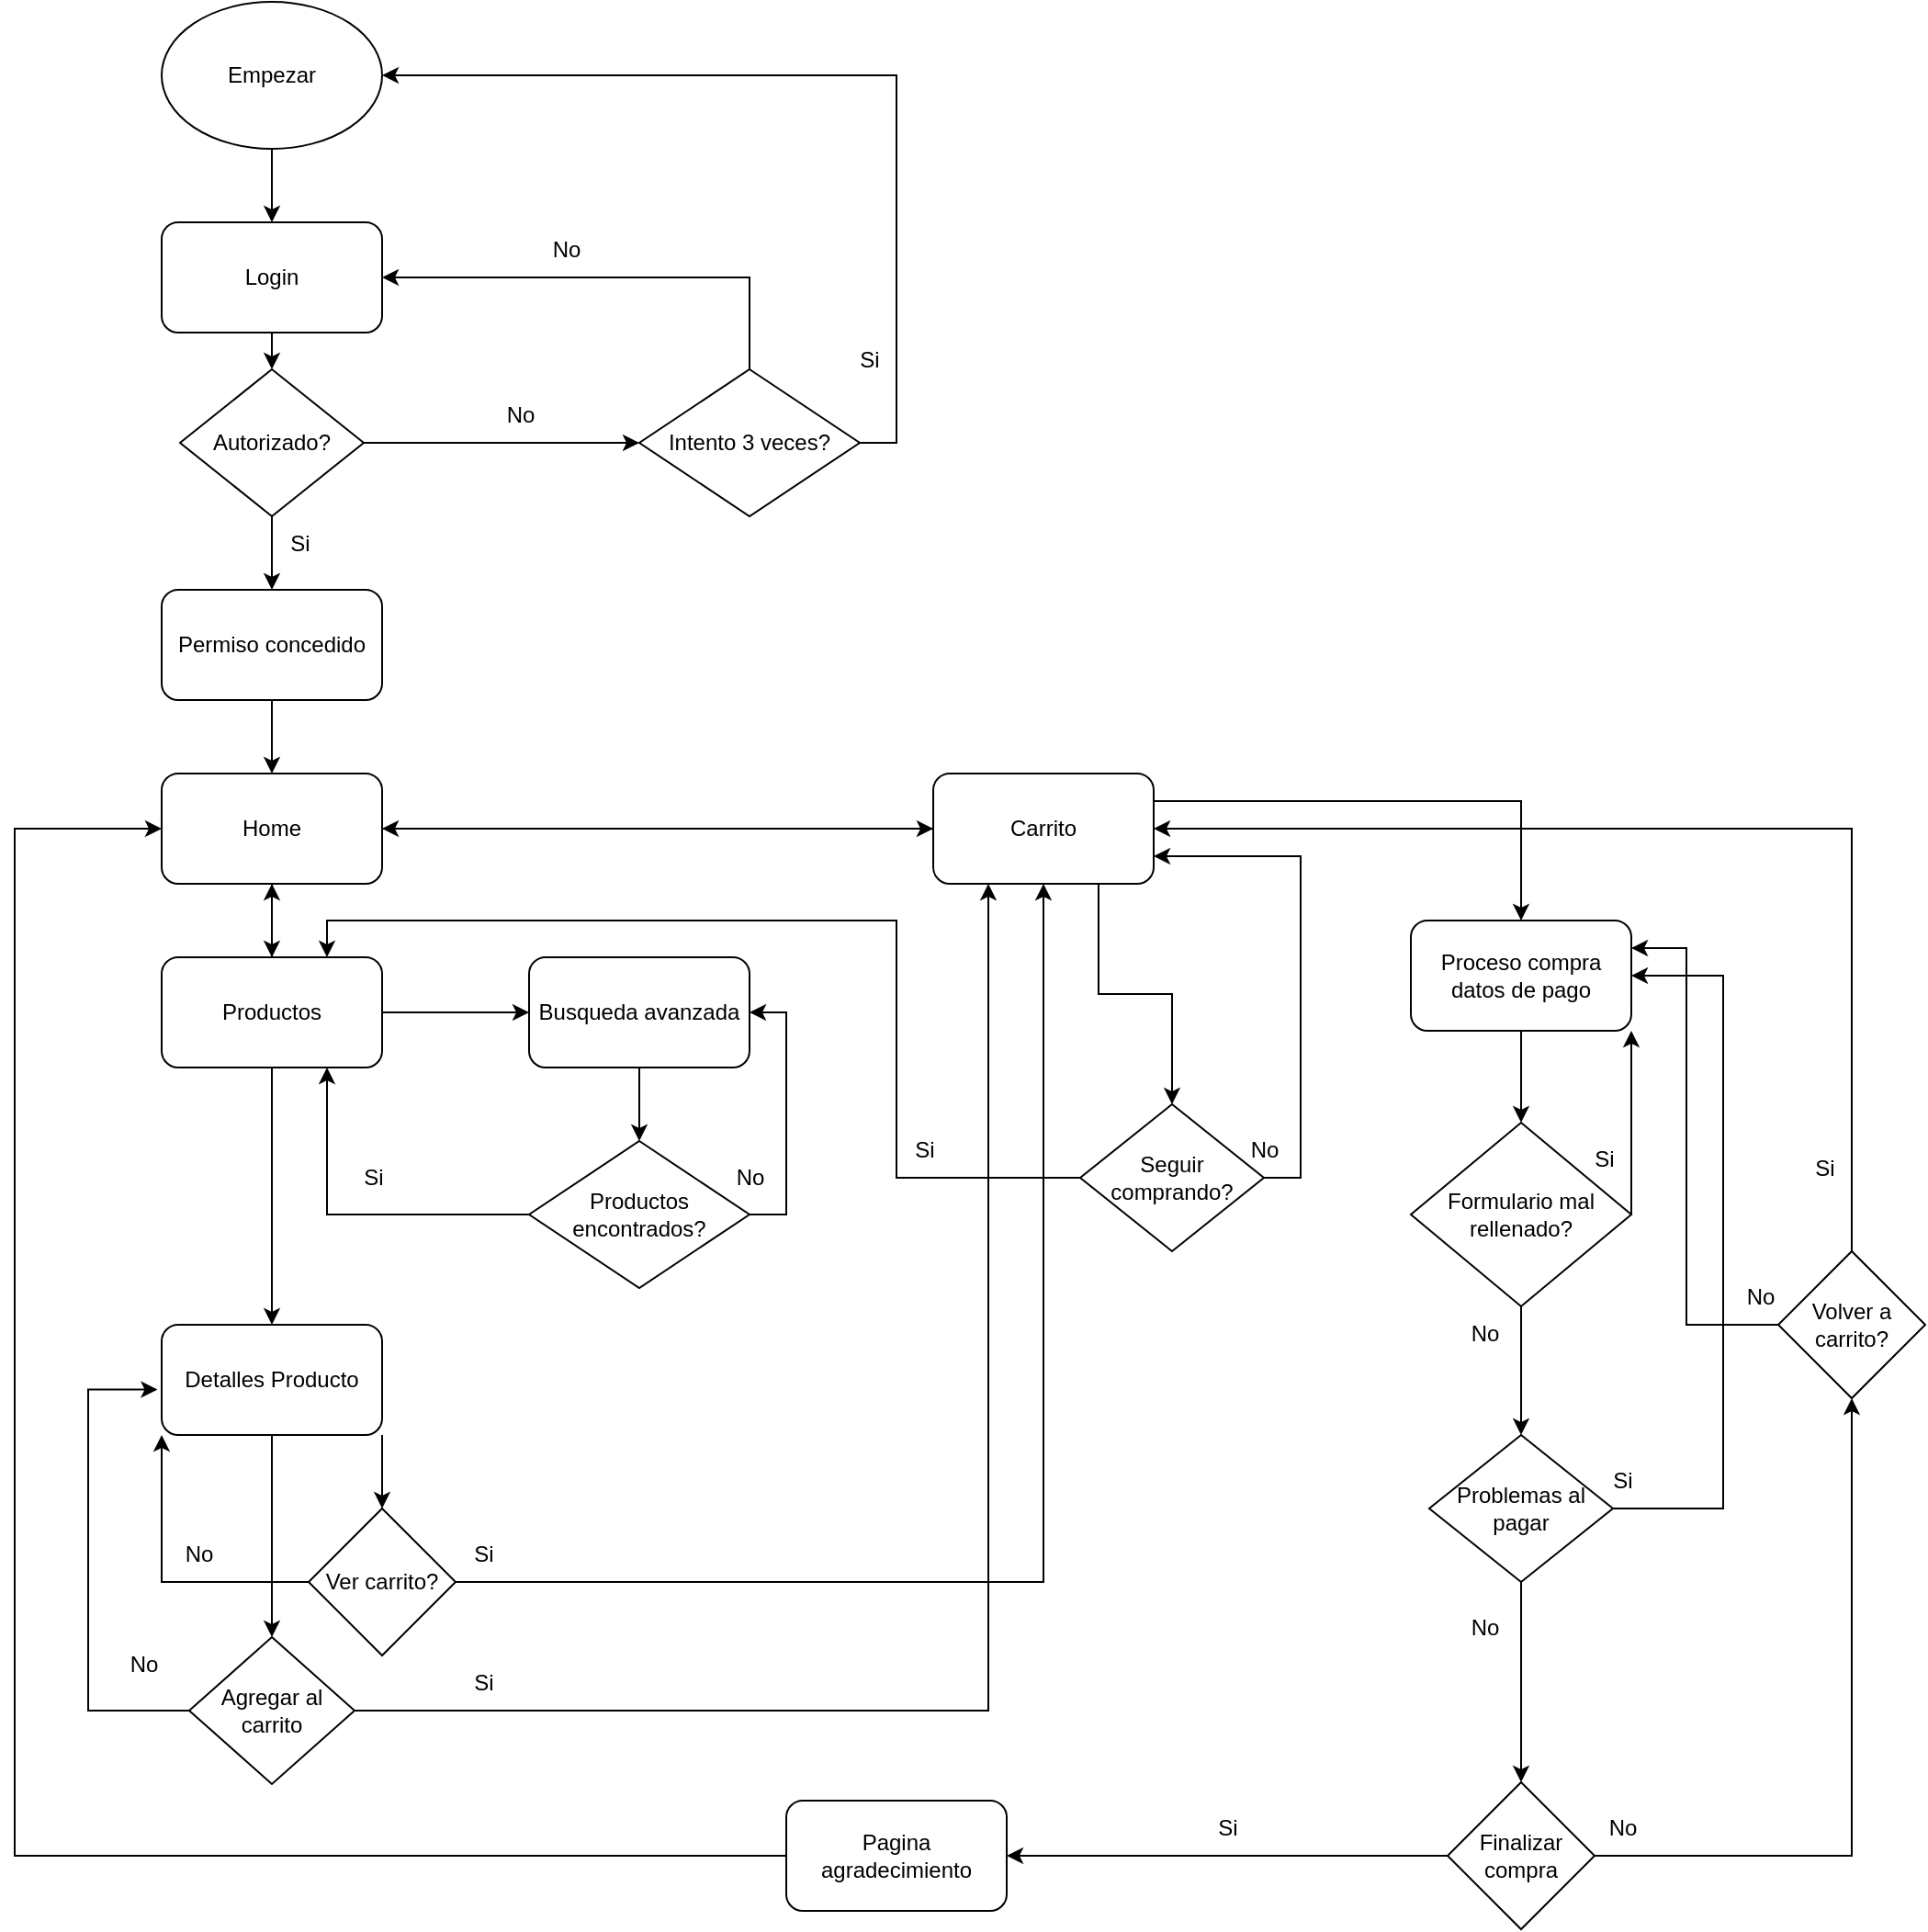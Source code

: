 <mxfile version="24.7.17">
  <diagram name="Página-1" id="dxTI5QcAwoIdAokE-16Z">
    <mxGraphModel dx="1912" dy="1053" grid="1" gridSize="10" guides="1" tooltips="1" connect="1" arrows="1" fold="1" page="1" pageScale="1" pageWidth="827" pageHeight="1169" math="0" shadow="0">
      <root>
        <mxCell id="0" />
        <mxCell id="1" parent="0" />
        <mxCell id="Z22wwGDXVnH-fLzOGlj2-13" style="edgeStyle=orthogonalEdgeStyle;rounded=0;orthogonalLoop=1;jettySize=auto;html=1;exitX=0.5;exitY=1;exitDx=0;exitDy=0;entryX=0.5;entryY=0;entryDx=0;entryDy=0;" parent="1" source="Z22wwGDXVnH-fLzOGlj2-1" target="Z22wwGDXVnH-fLzOGlj2-2" edge="1">
          <mxGeometry relative="1" as="geometry" />
        </mxCell>
        <mxCell id="Z22wwGDXVnH-fLzOGlj2-1" value="Empezar" style="ellipse;whiteSpace=wrap;html=1;" parent="1" vertex="1">
          <mxGeometry x="120" y="120" width="120" height="80" as="geometry" />
        </mxCell>
        <mxCell id="Z22wwGDXVnH-fLzOGlj2-12" style="edgeStyle=orthogonalEdgeStyle;rounded=0;orthogonalLoop=1;jettySize=auto;html=1;exitX=0.5;exitY=1;exitDx=0;exitDy=0;entryX=0.5;entryY=0;entryDx=0;entryDy=0;" parent="1" source="Z22wwGDXVnH-fLzOGlj2-2" target="Z22wwGDXVnH-fLzOGlj2-4" edge="1">
          <mxGeometry relative="1" as="geometry" />
        </mxCell>
        <mxCell id="Z22wwGDXVnH-fLzOGlj2-2" value="Login" style="rounded=1;whiteSpace=wrap;html=1;" parent="1" vertex="1">
          <mxGeometry x="120" y="240" width="120" height="60" as="geometry" />
        </mxCell>
        <mxCell id="Z22wwGDXVnH-fLzOGlj2-11" style="edgeStyle=orthogonalEdgeStyle;rounded=0;orthogonalLoop=1;jettySize=auto;html=1;exitX=1;exitY=0.5;exitDx=0;exitDy=0;entryX=0;entryY=0.5;entryDx=0;entryDy=0;" parent="1" source="Z22wwGDXVnH-fLzOGlj2-4" target="Z22wwGDXVnH-fLzOGlj2-5" edge="1">
          <mxGeometry relative="1" as="geometry" />
        </mxCell>
        <mxCell id="Z22wwGDXVnH-fLzOGlj2-14" style="edgeStyle=orthogonalEdgeStyle;rounded=0;orthogonalLoop=1;jettySize=auto;html=1;exitX=0.5;exitY=1;exitDx=0;exitDy=0;entryX=0.5;entryY=0;entryDx=0;entryDy=0;" parent="1" source="Z22wwGDXVnH-fLzOGlj2-4" target="Z22wwGDXVnH-fLzOGlj2-6" edge="1">
          <mxGeometry relative="1" as="geometry" />
        </mxCell>
        <mxCell id="Z22wwGDXVnH-fLzOGlj2-4" value="Autorizado?" style="rhombus;whiteSpace=wrap;html=1;" parent="1" vertex="1">
          <mxGeometry x="130" y="320" width="100" height="80" as="geometry" />
        </mxCell>
        <mxCell id="Z22wwGDXVnH-fLzOGlj2-9" style="edgeStyle=orthogonalEdgeStyle;rounded=0;orthogonalLoop=1;jettySize=auto;html=1;exitX=1;exitY=0.5;exitDx=0;exitDy=0;entryX=1;entryY=0.5;entryDx=0;entryDy=0;" parent="1" source="Z22wwGDXVnH-fLzOGlj2-5" target="Z22wwGDXVnH-fLzOGlj2-1" edge="1">
          <mxGeometry relative="1" as="geometry" />
        </mxCell>
        <mxCell id="Z22wwGDXVnH-fLzOGlj2-10" style="edgeStyle=orthogonalEdgeStyle;rounded=0;orthogonalLoop=1;jettySize=auto;html=1;exitX=0.5;exitY=0;exitDx=0;exitDy=0;entryX=1;entryY=0.5;entryDx=0;entryDy=0;" parent="1" source="Z22wwGDXVnH-fLzOGlj2-5" target="Z22wwGDXVnH-fLzOGlj2-2" edge="1">
          <mxGeometry relative="1" as="geometry" />
        </mxCell>
        <mxCell id="Z22wwGDXVnH-fLzOGlj2-5" value="Intento 3 veces?" style="rhombus;whiteSpace=wrap;html=1;" parent="1" vertex="1">
          <mxGeometry x="380" y="320" width="120" height="80" as="geometry" />
        </mxCell>
        <mxCell id="Z22wwGDXVnH-fLzOGlj2-29" style="edgeStyle=orthogonalEdgeStyle;rounded=0;orthogonalLoop=1;jettySize=auto;html=1;exitX=0.5;exitY=1;exitDx=0;exitDy=0;entryX=0.5;entryY=0;entryDx=0;entryDy=0;" parent="1" source="Z22wwGDXVnH-fLzOGlj2-6" target="Z22wwGDXVnH-fLzOGlj2-28" edge="1">
          <mxGeometry relative="1" as="geometry" />
        </mxCell>
        <mxCell id="Z22wwGDXVnH-fLzOGlj2-6" value="Permiso concedido" style="rounded=1;whiteSpace=wrap;html=1;" parent="1" vertex="1">
          <mxGeometry x="120" y="440" width="120" height="60" as="geometry" />
        </mxCell>
        <mxCell id="Z22wwGDXVnH-fLzOGlj2-19" value="Si" style="text;html=1;align=center;verticalAlign=middle;resizable=0;points=[];autosize=1;strokeColor=none;fillColor=none;" parent="1" vertex="1">
          <mxGeometry x="220" y="745" width="30" height="30" as="geometry" />
        </mxCell>
        <mxCell id="Z22wwGDXVnH-fLzOGlj2-20" value="No" style="text;html=1;align=center;verticalAlign=middle;resizable=0;points=[];autosize=1;strokeColor=none;fillColor=none;" parent="1" vertex="1">
          <mxGeometry x="90" y="1010" width="40" height="30" as="geometry" />
        </mxCell>
        <mxCell id="Z22wwGDXVnH-fLzOGlj2-21" value="Si" style="text;html=1;align=center;verticalAlign=middle;resizable=0;points=[];autosize=1;strokeColor=none;fillColor=none;" parent="1" vertex="1">
          <mxGeometry x="890" y="735" width="30" height="30" as="geometry" />
        </mxCell>
        <mxCell id="Z22wwGDXVnH-fLzOGlj2-22" value="Si" style="text;html=1;align=center;verticalAlign=middle;resizable=0;points=[];autosize=1;strokeColor=none;fillColor=none;" parent="1" vertex="1">
          <mxGeometry x="180" y="400" width="30" height="30" as="geometry" />
        </mxCell>
        <mxCell id="Z22wwGDXVnH-fLzOGlj2-23" value="Si" style="text;html=1;align=center;verticalAlign=middle;resizable=0;points=[];autosize=1;strokeColor=none;fillColor=none;" parent="1" vertex="1">
          <mxGeometry x="490" y="300" width="30" height="30" as="geometry" />
        </mxCell>
        <mxCell id="Z22wwGDXVnH-fLzOGlj2-24" value="No" style="text;html=1;align=center;verticalAlign=middle;resizable=0;points=[];autosize=1;strokeColor=none;fillColor=none;" parent="1" vertex="1">
          <mxGeometry x="820" y="990" width="40" height="30" as="geometry" />
        </mxCell>
        <mxCell id="Z22wwGDXVnH-fLzOGlj2-25" value="No" style="text;html=1;align=center;verticalAlign=middle;resizable=0;points=[];autosize=1;strokeColor=none;fillColor=none;" parent="1" vertex="1">
          <mxGeometry x="320" y="240" width="40" height="30" as="geometry" />
        </mxCell>
        <mxCell id="Z22wwGDXVnH-fLzOGlj2-26" value="No" style="text;html=1;align=center;verticalAlign=middle;resizable=0;points=[];autosize=1;strokeColor=none;fillColor=none;" parent="1" vertex="1">
          <mxGeometry x="295" y="330" width="40" height="30" as="geometry" />
        </mxCell>
        <mxCell id="Z22wwGDXVnH-fLzOGlj2-39" style="edgeStyle=orthogonalEdgeStyle;rounded=0;orthogonalLoop=1;jettySize=auto;html=1;" parent="1" source="Z22wwGDXVnH-fLzOGlj2-28" edge="1">
          <mxGeometry relative="1" as="geometry">
            <mxPoint x="180" y="640" as="targetPoint" />
          </mxGeometry>
        </mxCell>
        <mxCell id="Z22wwGDXVnH-fLzOGlj2-50" style="edgeStyle=orthogonalEdgeStyle;rounded=0;orthogonalLoop=1;jettySize=auto;html=1;" parent="1" source="Z22wwGDXVnH-fLzOGlj2-28" edge="1">
          <mxGeometry relative="1" as="geometry">
            <mxPoint x="540" y="570" as="targetPoint" />
          </mxGeometry>
        </mxCell>
        <mxCell id="Z22wwGDXVnH-fLzOGlj2-28" value="Home" style="rounded=1;whiteSpace=wrap;html=1;" parent="1" vertex="1">
          <mxGeometry x="120" y="540" width="120" height="60" as="geometry" />
        </mxCell>
        <mxCell id="Z22wwGDXVnH-fLzOGlj2-37" style="edgeStyle=orthogonalEdgeStyle;rounded=0;orthogonalLoop=1;jettySize=auto;html=1;exitX=1;exitY=0.5;exitDx=0;exitDy=0;entryX=0;entryY=0.5;entryDx=0;entryDy=0;" parent="1" source="Z22wwGDXVnH-fLzOGlj2-30" target="Z22wwGDXVnH-fLzOGlj2-31" edge="1">
          <mxGeometry relative="1" as="geometry" />
        </mxCell>
        <mxCell id="Z22wwGDXVnH-fLzOGlj2-38" style="edgeStyle=orthogonalEdgeStyle;rounded=0;orthogonalLoop=1;jettySize=auto;html=1;exitX=0.5;exitY=0;exitDx=0;exitDy=0;entryX=0.5;entryY=1;entryDx=0;entryDy=0;" parent="1" source="Z22wwGDXVnH-fLzOGlj2-30" target="Z22wwGDXVnH-fLzOGlj2-28" edge="1">
          <mxGeometry relative="1" as="geometry">
            <Array as="points">
              <mxPoint x="180" y="640" />
              <mxPoint x="180" y="640" />
            </Array>
          </mxGeometry>
        </mxCell>
        <mxCell id="Z22wwGDXVnH-fLzOGlj2-43" style="edgeStyle=orthogonalEdgeStyle;rounded=0;orthogonalLoop=1;jettySize=auto;html=1;exitX=0.5;exitY=1;exitDx=0;exitDy=0;entryX=0.5;entryY=0;entryDx=0;entryDy=0;" parent="1" source="Z22wwGDXVnH-fLzOGlj2-30" target="Z22wwGDXVnH-fLzOGlj2-42" edge="1">
          <mxGeometry relative="1" as="geometry" />
        </mxCell>
        <mxCell id="Z22wwGDXVnH-fLzOGlj2-30" value="Productos" style="rounded=1;whiteSpace=wrap;html=1;" parent="1" vertex="1">
          <mxGeometry x="120" y="640" width="120" height="60" as="geometry" />
        </mxCell>
        <mxCell id="Z22wwGDXVnH-fLzOGlj2-40" style="edgeStyle=orthogonalEdgeStyle;rounded=0;orthogonalLoop=1;jettySize=auto;html=1;exitX=0.5;exitY=1;exitDx=0;exitDy=0;entryX=0.5;entryY=0;entryDx=0;entryDy=0;" parent="1" source="Z22wwGDXVnH-fLzOGlj2-31" target="Z22wwGDXVnH-fLzOGlj2-35" edge="1">
          <mxGeometry relative="1" as="geometry" />
        </mxCell>
        <mxCell id="Z22wwGDXVnH-fLzOGlj2-31" value="Busqueda avanzada" style="rounded=1;whiteSpace=wrap;html=1;" parent="1" vertex="1">
          <mxGeometry x="320" y="640" width="120" height="60" as="geometry" />
        </mxCell>
        <mxCell id="Z22wwGDXVnH-fLzOGlj2-88" style="edgeStyle=orthogonalEdgeStyle;rounded=0;orthogonalLoop=1;jettySize=auto;html=1;exitX=0;exitY=0.5;exitDx=0;exitDy=0;entryX=0;entryY=0.5;entryDx=0;entryDy=0;" parent="1" source="Z22wwGDXVnH-fLzOGlj2-32" target="Z22wwGDXVnH-fLzOGlj2-28" edge="1">
          <mxGeometry relative="1" as="geometry">
            <mxPoint x="14.706" y="570" as="targetPoint" />
            <Array as="points">
              <mxPoint x="40" y="1129" />
              <mxPoint x="40" y="570" />
            </Array>
          </mxGeometry>
        </mxCell>
        <mxCell id="Z22wwGDXVnH-fLzOGlj2-32" value="Pagina agradecimiento" style="rounded=1;whiteSpace=wrap;html=1;" parent="1" vertex="1">
          <mxGeometry x="460" y="1099" width="120" height="60" as="geometry" />
        </mxCell>
        <mxCell id="Z22wwGDXVnH-fLzOGlj2-84" style="edgeStyle=orthogonalEdgeStyle;rounded=0;orthogonalLoop=1;jettySize=auto;html=1;exitX=1;exitY=0.5;exitDx=0;exitDy=0;entryX=0.5;entryY=1;entryDx=0;entryDy=0;" parent="1" source="Z22wwGDXVnH-fLzOGlj2-34" target="Z22wwGDXVnH-fLzOGlj2-78" edge="1">
          <mxGeometry relative="1" as="geometry" />
        </mxCell>
        <mxCell id="Z22wwGDXVnH-fLzOGlj2-87" style="edgeStyle=orthogonalEdgeStyle;rounded=0;orthogonalLoop=1;jettySize=auto;html=1;exitX=0;exitY=0.5;exitDx=0;exitDy=0;entryX=1;entryY=0.5;entryDx=0;entryDy=0;" parent="1" source="Z22wwGDXVnH-fLzOGlj2-34" target="Z22wwGDXVnH-fLzOGlj2-32" edge="1">
          <mxGeometry relative="1" as="geometry" />
        </mxCell>
        <mxCell id="Z22wwGDXVnH-fLzOGlj2-34" value="Finalizar compra" style="rhombus;whiteSpace=wrap;html=1;" parent="1" vertex="1">
          <mxGeometry x="820" y="1089" width="80" height="80" as="geometry" />
        </mxCell>
        <mxCell id="Z22wwGDXVnH-fLzOGlj2-36" style="edgeStyle=orthogonalEdgeStyle;rounded=0;orthogonalLoop=1;jettySize=auto;html=1;exitX=0;exitY=0.5;exitDx=0;exitDy=0;entryX=0.75;entryY=1;entryDx=0;entryDy=0;" parent="1" source="Z22wwGDXVnH-fLzOGlj2-35" target="Z22wwGDXVnH-fLzOGlj2-30" edge="1">
          <mxGeometry relative="1" as="geometry" />
        </mxCell>
        <mxCell id="Z22wwGDXVnH-fLzOGlj2-45" style="edgeStyle=orthogonalEdgeStyle;rounded=0;orthogonalLoop=1;jettySize=auto;html=1;exitX=1;exitY=0.5;exitDx=0;exitDy=0;entryX=1;entryY=0.5;entryDx=0;entryDy=0;" parent="1" source="Z22wwGDXVnH-fLzOGlj2-35" target="Z22wwGDXVnH-fLzOGlj2-31" edge="1">
          <mxGeometry relative="1" as="geometry" />
        </mxCell>
        <mxCell id="Z22wwGDXVnH-fLzOGlj2-35" value="Productos encontrados?" style="rhombus;whiteSpace=wrap;html=1;" parent="1" vertex="1">
          <mxGeometry x="320" y="740" width="120" height="80" as="geometry" />
        </mxCell>
        <mxCell id="Z22wwGDXVnH-fLzOGlj2-52" style="edgeStyle=orthogonalEdgeStyle;rounded=0;orthogonalLoop=1;jettySize=auto;html=1;exitX=1;exitY=1;exitDx=0;exitDy=0;entryX=0.5;entryY=0;entryDx=0;entryDy=0;" parent="1" source="Z22wwGDXVnH-fLzOGlj2-42" target="Z22wwGDXVnH-fLzOGlj2-46" edge="1">
          <mxGeometry relative="1" as="geometry" />
        </mxCell>
        <mxCell id="Z22wwGDXVnH-fLzOGlj2-73" style="edgeStyle=orthogonalEdgeStyle;rounded=0;orthogonalLoop=1;jettySize=auto;html=1;exitX=0.5;exitY=1;exitDx=0;exitDy=0;" parent="1" source="Z22wwGDXVnH-fLzOGlj2-42" target="Z22wwGDXVnH-fLzOGlj2-47" edge="1">
          <mxGeometry relative="1" as="geometry" />
        </mxCell>
        <mxCell id="Z22wwGDXVnH-fLzOGlj2-42" value="Detalles Producto" style="rounded=1;whiteSpace=wrap;html=1;" parent="1" vertex="1">
          <mxGeometry x="120" y="840" width="120" height="60" as="geometry" />
        </mxCell>
        <mxCell id="Z22wwGDXVnH-fLzOGlj2-53" style="edgeStyle=orthogonalEdgeStyle;rounded=0;orthogonalLoop=1;jettySize=auto;html=1;exitX=0;exitY=0.5;exitDx=0;exitDy=0;entryX=0;entryY=1;entryDx=0;entryDy=0;" parent="1" source="Z22wwGDXVnH-fLzOGlj2-46" target="Z22wwGDXVnH-fLzOGlj2-42" edge="1">
          <mxGeometry relative="1" as="geometry" />
        </mxCell>
        <mxCell id="Z22wwGDXVnH-fLzOGlj2-55" style="edgeStyle=orthogonalEdgeStyle;rounded=0;orthogonalLoop=1;jettySize=auto;html=1;exitX=1;exitY=0.5;exitDx=0;exitDy=0;entryX=0.5;entryY=1;entryDx=0;entryDy=0;" parent="1" source="Z22wwGDXVnH-fLzOGlj2-46" target="Z22wwGDXVnH-fLzOGlj2-48" edge="1">
          <mxGeometry relative="1" as="geometry" />
        </mxCell>
        <mxCell id="Z22wwGDXVnH-fLzOGlj2-46" value="Ver carrito?" style="rhombus;whiteSpace=wrap;html=1;" parent="1" vertex="1">
          <mxGeometry x="200" y="940" width="80" height="80" as="geometry" />
        </mxCell>
        <mxCell id="Z22wwGDXVnH-fLzOGlj2-54" style="edgeStyle=orthogonalEdgeStyle;rounded=0;orthogonalLoop=1;jettySize=auto;html=1;exitX=0;exitY=0.5;exitDx=0;exitDy=0;entryX=-0.019;entryY=0.588;entryDx=0;entryDy=0;entryPerimeter=0;" parent="1" source="Z22wwGDXVnH-fLzOGlj2-47" target="Z22wwGDXVnH-fLzOGlj2-42" edge="1">
          <mxGeometry relative="1" as="geometry">
            <mxPoint x="130" y="1054.99" as="sourcePoint" />
            <mxPoint x="110" y="874.99" as="targetPoint" />
            <Array as="points">
              <mxPoint x="80" y="1050" />
              <mxPoint x="80" y="875" />
            </Array>
          </mxGeometry>
        </mxCell>
        <mxCell id="Z22wwGDXVnH-fLzOGlj2-56" style="edgeStyle=orthogonalEdgeStyle;rounded=0;orthogonalLoop=1;jettySize=auto;html=1;exitX=1;exitY=0.5;exitDx=0;exitDy=0;entryX=0.25;entryY=1;entryDx=0;entryDy=0;" parent="1" source="Z22wwGDXVnH-fLzOGlj2-47" target="Z22wwGDXVnH-fLzOGlj2-48" edge="1">
          <mxGeometry relative="1" as="geometry" />
        </mxCell>
        <mxCell id="Z22wwGDXVnH-fLzOGlj2-47" value="Agregar al carrito" style="rhombus;whiteSpace=wrap;html=1;" parent="1" vertex="1">
          <mxGeometry x="135" y="1010" width="90" height="80" as="geometry" />
        </mxCell>
        <mxCell id="Z22wwGDXVnH-fLzOGlj2-49" style="edgeStyle=orthogonalEdgeStyle;rounded=0;orthogonalLoop=1;jettySize=auto;html=1;exitX=0;exitY=0.5;exitDx=0;exitDy=0;entryX=1;entryY=0.5;entryDx=0;entryDy=0;" parent="1" source="Z22wwGDXVnH-fLzOGlj2-48" target="Z22wwGDXVnH-fLzOGlj2-28" edge="1">
          <mxGeometry relative="1" as="geometry" />
        </mxCell>
        <mxCell id="Z22wwGDXVnH-fLzOGlj2-61" style="edgeStyle=orthogonalEdgeStyle;rounded=0;orthogonalLoop=1;jettySize=auto;html=1;exitX=0.75;exitY=1;exitDx=0;exitDy=0;entryX=0.5;entryY=0;entryDx=0;entryDy=0;" parent="1" source="Z22wwGDXVnH-fLzOGlj2-48" target="Z22wwGDXVnH-fLzOGlj2-57" edge="1">
          <mxGeometry relative="1" as="geometry" />
        </mxCell>
        <mxCell id="Z22wwGDXVnH-fLzOGlj2-75" style="edgeStyle=orthogonalEdgeStyle;rounded=0;orthogonalLoop=1;jettySize=auto;html=1;exitX=1;exitY=0.25;exitDx=0;exitDy=0;entryX=0.5;entryY=0;entryDx=0;entryDy=0;" parent="1" source="Z22wwGDXVnH-fLzOGlj2-48" target="Z22wwGDXVnH-fLzOGlj2-74" edge="1">
          <mxGeometry relative="1" as="geometry" />
        </mxCell>
        <mxCell id="Z22wwGDXVnH-fLzOGlj2-48" value="Carrito" style="rounded=1;whiteSpace=wrap;html=1;" parent="1" vertex="1">
          <mxGeometry x="540" y="540" width="120" height="60" as="geometry" />
        </mxCell>
        <mxCell id="Z22wwGDXVnH-fLzOGlj2-60" style="edgeStyle=orthogonalEdgeStyle;rounded=0;orthogonalLoop=1;jettySize=auto;html=1;exitX=0;exitY=0.5;exitDx=0;exitDy=0;entryX=0.75;entryY=0;entryDx=0;entryDy=0;" parent="1" source="Z22wwGDXVnH-fLzOGlj2-57" target="Z22wwGDXVnH-fLzOGlj2-30" edge="1">
          <mxGeometry relative="1" as="geometry">
            <Array as="points">
              <mxPoint x="520" y="760" />
              <mxPoint x="520" y="620" />
              <mxPoint x="210" y="620" />
            </Array>
          </mxGeometry>
        </mxCell>
        <mxCell id="Z22wwGDXVnH-fLzOGlj2-62" style="edgeStyle=orthogonalEdgeStyle;rounded=0;orthogonalLoop=1;jettySize=auto;html=1;exitX=1;exitY=0.5;exitDx=0;exitDy=0;entryX=1;entryY=0.75;entryDx=0;entryDy=0;" parent="1" source="Z22wwGDXVnH-fLzOGlj2-57" target="Z22wwGDXVnH-fLzOGlj2-48" edge="1">
          <mxGeometry relative="1" as="geometry" />
        </mxCell>
        <mxCell id="Z22wwGDXVnH-fLzOGlj2-57" value="Seguir comprando?" style="rhombus;whiteSpace=wrap;html=1;" parent="1" vertex="1">
          <mxGeometry x="620" y="720" width="100" height="80" as="geometry" />
        </mxCell>
        <mxCell id="Z22wwGDXVnH-fLzOGlj2-63" value="No" style="text;html=1;align=center;verticalAlign=middle;resizable=0;points=[];autosize=1;strokeColor=none;fillColor=none;" parent="1" vertex="1">
          <mxGeometry x="420" y="745" width="40" height="30" as="geometry" />
        </mxCell>
        <mxCell id="Z22wwGDXVnH-fLzOGlj2-64" value="Si" style="text;html=1;align=center;verticalAlign=middle;resizable=0;points=[];autosize=1;strokeColor=none;fillColor=none;" parent="1" vertex="1">
          <mxGeometry x="520" y="730" width="30" height="30" as="geometry" />
        </mxCell>
        <mxCell id="Z22wwGDXVnH-fLzOGlj2-65" value="Si" style="text;html=1;align=center;verticalAlign=middle;resizable=0;points=[];autosize=1;strokeColor=none;fillColor=none;" parent="1" vertex="1">
          <mxGeometry x="280" y="1020" width="30" height="30" as="geometry" />
        </mxCell>
        <mxCell id="Z22wwGDXVnH-fLzOGlj2-66" value="Si" style="text;html=1;align=center;verticalAlign=middle;resizable=0;points=[];autosize=1;strokeColor=none;fillColor=none;" parent="1" vertex="1">
          <mxGeometry x="280" y="950" width="30" height="30" as="geometry" />
        </mxCell>
        <mxCell id="Z22wwGDXVnH-fLzOGlj2-68" value="No" style="text;html=1;align=center;verticalAlign=middle;resizable=0;points=[];autosize=1;strokeColor=none;fillColor=none;" parent="1" vertex="1">
          <mxGeometry x="700" y="730" width="40" height="30" as="geometry" />
        </mxCell>
        <mxCell id="Z22wwGDXVnH-fLzOGlj2-69" value="No" style="text;html=1;align=center;verticalAlign=middle;resizable=0;points=[];autosize=1;strokeColor=none;fillColor=none;" parent="1" vertex="1">
          <mxGeometry x="120" y="950" width="40" height="30" as="geometry" />
        </mxCell>
        <mxCell id="Z22wwGDXVnH-fLzOGlj2-83" style="edgeStyle=orthogonalEdgeStyle;rounded=0;orthogonalLoop=1;jettySize=auto;html=1;exitX=0.5;exitY=1;exitDx=0;exitDy=0;entryX=0.5;entryY=0;entryDx=0;entryDy=0;" parent="1" source="Z22wwGDXVnH-fLzOGlj2-74" target="Z22wwGDXVnH-fLzOGlj2-77" edge="1">
          <mxGeometry relative="1" as="geometry" />
        </mxCell>
        <mxCell id="Z22wwGDXVnH-fLzOGlj2-74" value="Proceso compra datos de pago" style="rounded=1;whiteSpace=wrap;html=1;" parent="1" vertex="1">
          <mxGeometry x="800" y="620" width="120" height="60" as="geometry" />
        </mxCell>
        <mxCell id="Z22wwGDXVnH-fLzOGlj2-82" style="edgeStyle=orthogonalEdgeStyle;rounded=0;orthogonalLoop=1;jettySize=auto;html=1;exitX=1;exitY=0.5;exitDx=0;exitDy=0;entryX=1;entryY=0.5;entryDx=0;entryDy=0;" parent="1" source="Z22wwGDXVnH-fLzOGlj2-76" target="Z22wwGDXVnH-fLzOGlj2-74" edge="1">
          <mxGeometry relative="1" as="geometry">
            <Array as="points">
              <mxPoint x="970" y="940" />
              <mxPoint x="970" y="650" />
            </Array>
          </mxGeometry>
        </mxCell>
        <mxCell id="Z22wwGDXVnH-fLzOGlj2-85" style="edgeStyle=orthogonalEdgeStyle;rounded=0;orthogonalLoop=1;jettySize=auto;html=1;exitX=0.5;exitY=1;exitDx=0;exitDy=0;entryX=0.5;entryY=0;entryDx=0;entryDy=0;" parent="1" source="Z22wwGDXVnH-fLzOGlj2-76" target="Z22wwGDXVnH-fLzOGlj2-34" edge="1">
          <mxGeometry relative="1" as="geometry" />
        </mxCell>
        <mxCell id="Z22wwGDXVnH-fLzOGlj2-76" value="Problemas al pagar" style="rhombus;whiteSpace=wrap;html=1;" parent="1" vertex="1">
          <mxGeometry x="810" y="900" width="100" height="80" as="geometry" />
        </mxCell>
        <mxCell id="Z22wwGDXVnH-fLzOGlj2-81" style="edgeStyle=orthogonalEdgeStyle;rounded=0;orthogonalLoop=1;jettySize=auto;html=1;exitX=1;exitY=0.5;exitDx=0;exitDy=0;entryX=1;entryY=1;entryDx=0;entryDy=0;" parent="1" source="Z22wwGDXVnH-fLzOGlj2-77" target="Z22wwGDXVnH-fLzOGlj2-74" edge="1">
          <mxGeometry relative="1" as="geometry">
            <Array as="points">
              <mxPoint x="920" y="730" />
              <mxPoint x="920" y="730" />
            </Array>
          </mxGeometry>
        </mxCell>
        <mxCell id="Z22wwGDXVnH-fLzOGlj2-86" style="edgeStyle=orthogonalEdgeStyle;rounded=0;orthogonalLoop=1;jettySize=auto;html=1;exitX=0.5;exitY=1;exitDx=0;exitDy=0;entryX=0.5;entryY=0;entryDx=0;entryDy=0;" parent="1" source="Z22wwGDXVnH-fLzOGlj2-77" target="Z22wwGDXVnH-fLzOGlj2-76" edge="1">
          <mxGeometry relative="1" as="geometry" />
        </mxCell>
        <mxCell id="Z22wwGDXVnH-fLzOGlj2-77" value="Formulario mal rellenado?" style="rhombus;whiteSpace=wrap;html=1;" parent="1" vertex="1">
          <mxGeometry x="800" y="730" width="120" height="100" as="geometry" />
        </mxCell>
        <mxCell id="Z22wwGDXVnH-fLzOGlj2-79" style="edgeStyle=orthogonalEdgeStyle;rounded=0;orthogonalLoop=1;jettySize=auto;html=1;exitX=0.5;exitY=0;exitDx=0;exitDy=0;entryX=1;entryY=0.5;entryDx=0;entryDy=0;" parent="1" source="Z22wwGDXVnH-fLzOGlj2-78" target="Z22wwGDXVnH-fLzOGlj2-48" edge="1">
          <mxGeometry relative="1" as="geometry" />
        </mxCell>
        <mxCell id="Z22wwGDXVnH-fLzOGlj2-80" style="edgeStyle=orthogonalEdgeStyle;rounded=0;orthogonalLoop=1;jettySize=auto;html=1;exitX=0;exitY=0.5;exitDx=0;exitDy=0;entryX=1;entryY=0.25;entryDx=0;entryDy=0;" parent="1" source="Z22wwGDXVnH-fLzOGlj2-78" target="Z22wwGDXVnH-fLzOGlj2-74" edge="1">
          <mxGeometry relative="1" as="geometry">
            <Array as="points">
              <mxPoint x="950" y="840" />
              <mxPoint x="950" y="635" />
            </Array>
          </mxGeometry>
        </mxCell>
        <mxCell id="Z22wwGDXVnH-fLzOGlj2-78" value="Volver a carrito?" style="rhombus;whiteSpace=wrap;html=1;" parent="1" vertex="1">
          <mxGeometry x="1000" y="800" width="80" height="80" as="geometry" />
        </mxCell>
        <mxCell id="Z22wwGDXVnH-fLzOGlj2-89" value="Si" style="text;html=1;align=center;verticalAlign=middle;resizable=0;points=[];autosize=1;strokeColor=none;fillColor=none;" parent="1" vertex="1">
          <mxGeometry x="685" y="1099" width="30" height="30" as="geometry" />
        </mxCell>
        <mxCell id="Z22wwGDXVnH-fLzOGlj2-90" value="Si" style="text;html=1;align=center;verticalAlign=middle;resizable=0;points=[];autosize=1;strokeColor=none;fillColor=none;" parent="1" vertex="1">
          <mxGeometry x="900" y="910" width="30" height="30" as="geometry" />
        </mxCell>
        <mxCell id="Z22wwGDXVnH-fLzOGlj2-91" value="Si" style="text;html=1;align=center;verticalAlign=middle;resizable=0;points=[];autosize=1;strokeColor=none;fillColor=none;" parent="1" vertex="1">
          <mxGeometry x="1010" y="740" width="30" height="30" as="geometry" />
        </mxCell>
        <mxCell id="Z22wwGDXVnH-fLzOGlj2-92" value="No" style="text;html=1;align=center;verticalAlign=middle;resizable=0;points=[];autosize=1;strokeColor=none;fillColor=none;" parent="1" vertex="1">
          <mxGeometry x="820" y="830" width="40" height="30" as="geometry" />
        </mxCell>
        <mxCell id="Z22wwGDXVnH-fLzOGlj2-93" value="No" style="text;html=1;align=center;verticalAlign=middle;resizable=0;points=[];autosize=1;strokeColor=none;fillColor=none;" parent="1" vertex="1">
          <mxGeometry x="895" y="1099" width="40" height="30" as="geometry" />
        </mxCell>
        <mxCell id="Z22wwGDXVnH-fLzOGlj2-94" value="No" style="text;html=1;align=center;verticalAlign=middle;resizable=0;points=[];autosize=1;strokeColor=none;fillColor=none;" parent="1" vertex="1">
          <mxGeometry x="970" y="810" width="40" height="30" as="geometry" />
        </mxCell>
      </root>
    </mxGraphModel>
  </diagram>
</mxfile>
